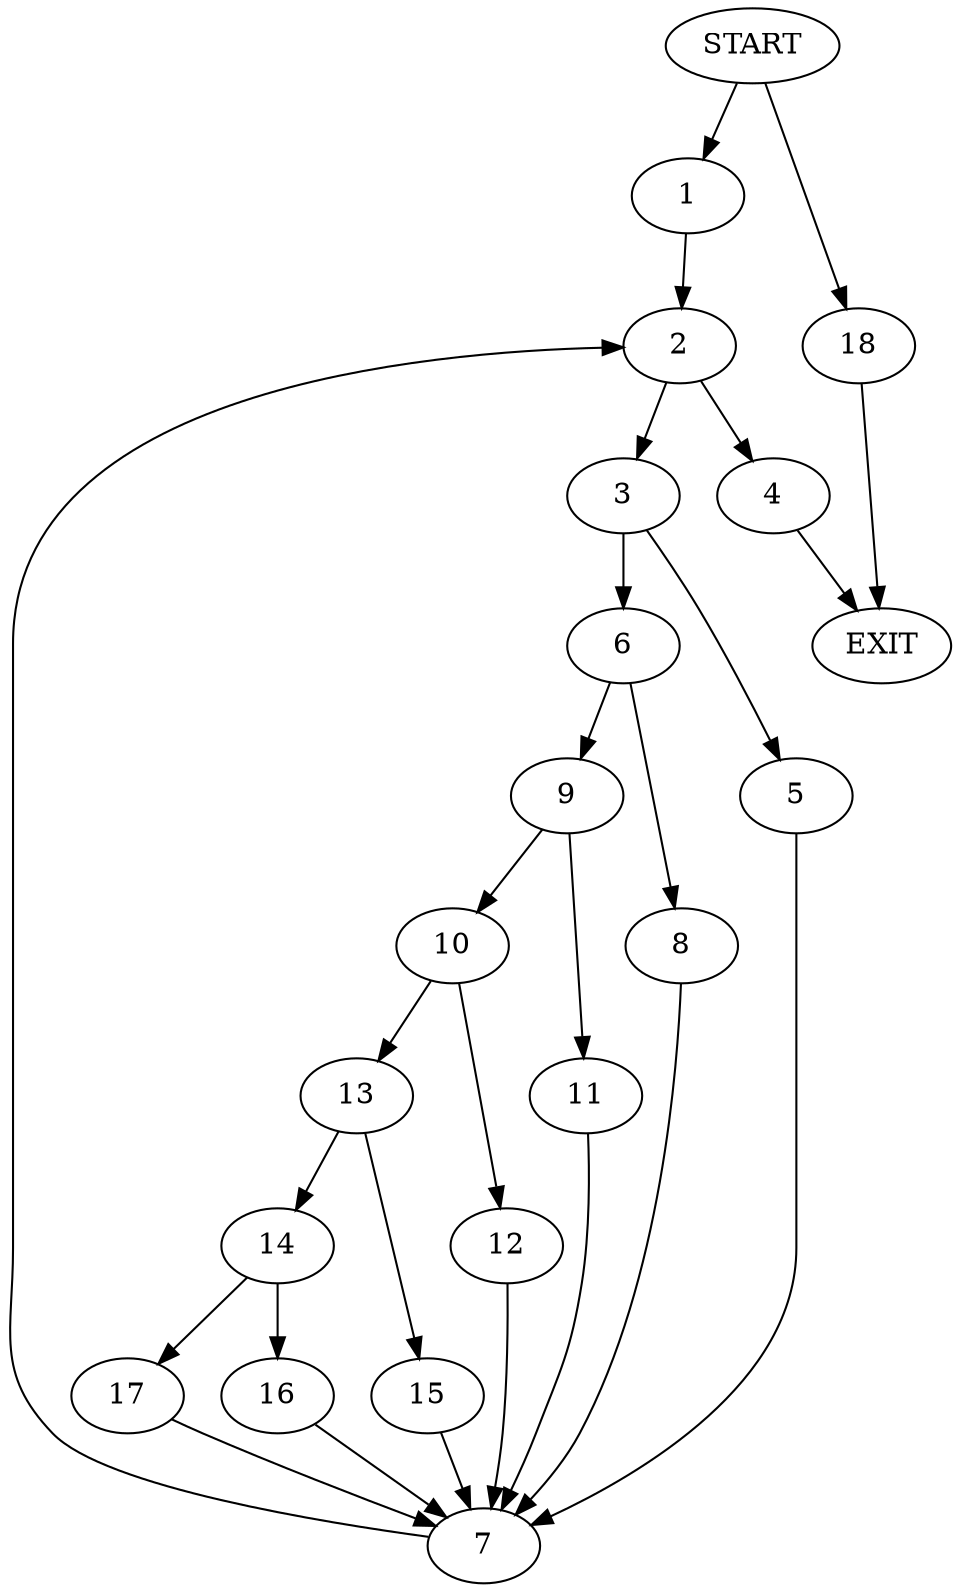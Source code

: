 digraph {
0 [label="START"]
19 [label="EXIT"]
0 -> 1
1 -> 2
2 -> 3
2 -> 4
3 -> 5
3 -> 6
4 -> 19
5 -> 7
6 -> 8
6 -> 9
7 -> 2
8 -> 7
9 -> 10
9 -> 11
10 -> 12
10 -> 13
11 -> 7
13 -> 14
13 -> 15
12 -> 7
14 -> 16
14 -> 17
15 -> 7
0 -> 18
18 -> 19
16 -> 7
17 -> 7
}
